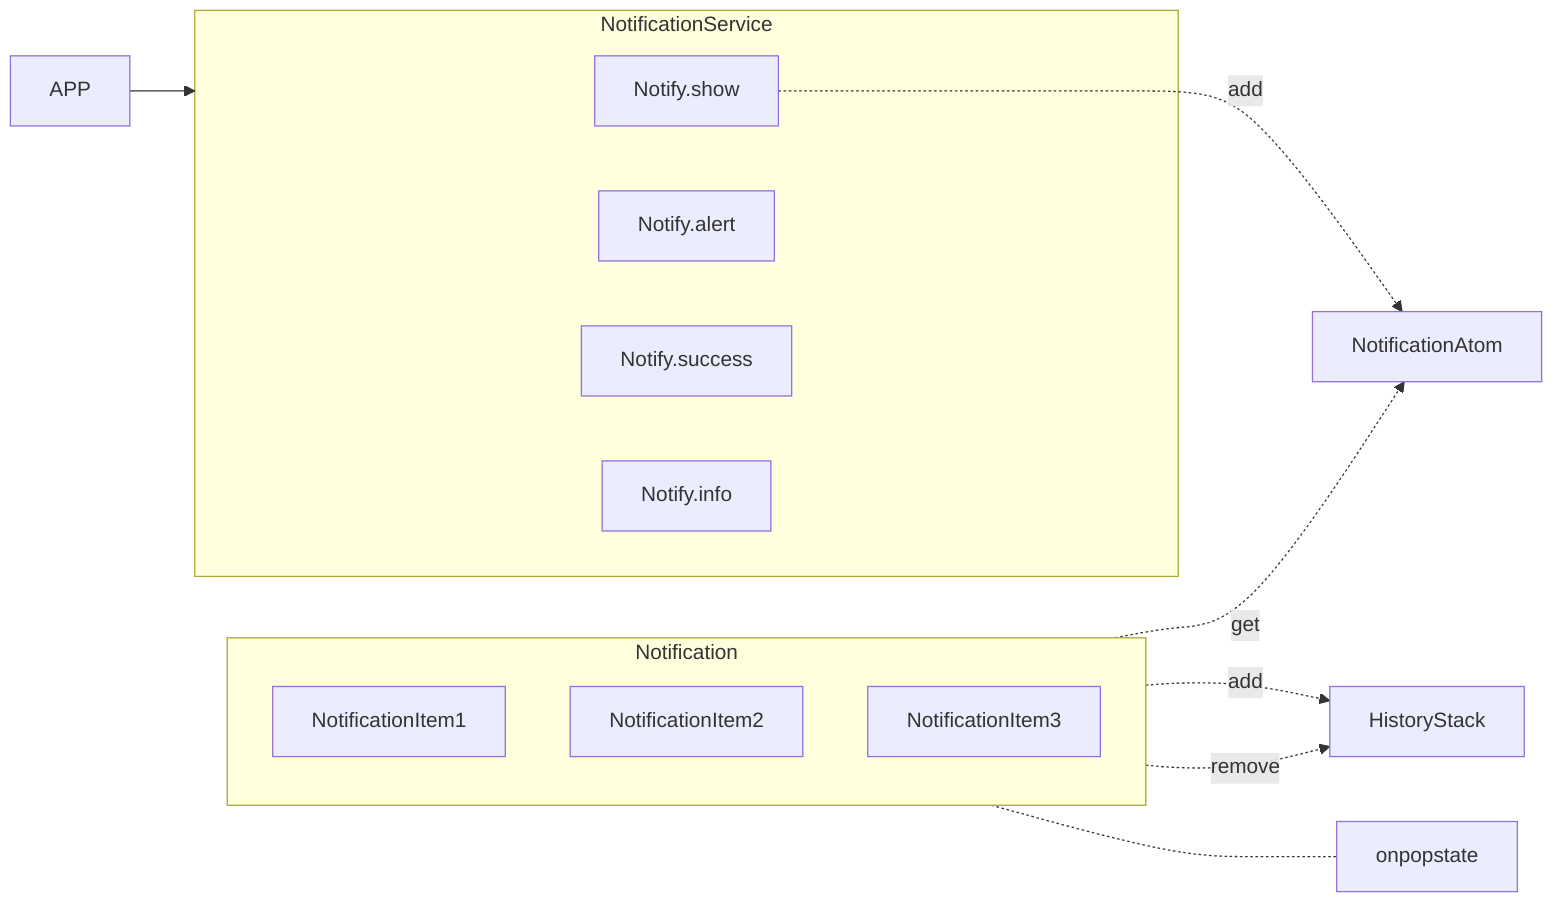 %% Notification
graph LR
%% __START
    subgraph Notification
        NotificationItem1
        NotificationItem2
        NotificationItem3
    end

    Notification -.-> |get| NotificationAtom
    Notify.show -.-> |add| NotificationAtom
    Notification -.-> |add| HistoryStack
    Notification -.-> |remove| HistoryStack

    APP --> NotificationService

    subgraph NotificationService
        Notify.show
        Notify.alert
        Notify.success
        Notify.info
    end

    Notification -.- onpopstate
%% __END